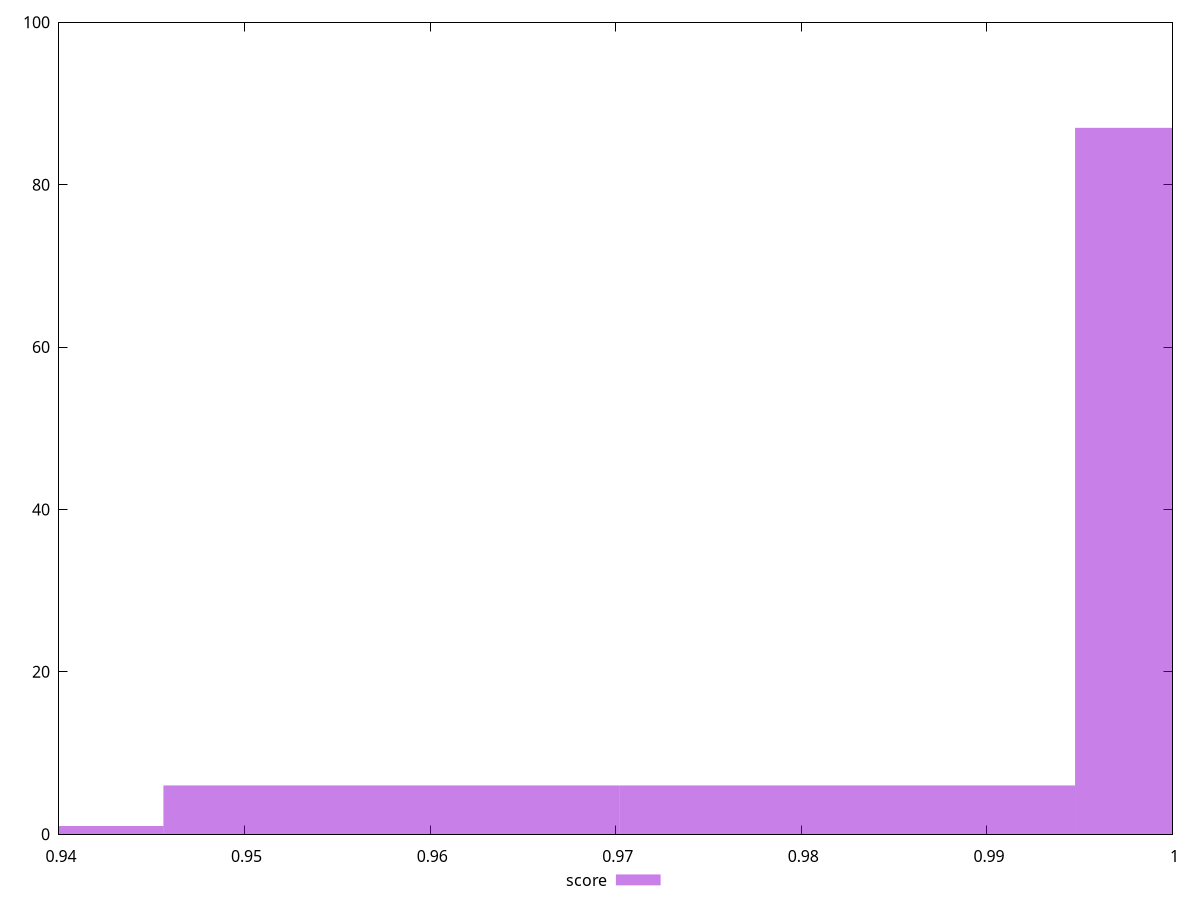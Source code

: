 reset

$score <<EOF
0.957906525219386 6
1.007029936769098 87
0.9824682309942421 6
0.93334481944453 1
EOF

set key outside below
set boxwidth 0.02456170577485605
set xrange [0.94:1]
set yrange [0:100]
set trange [0:100]
set style fill transparent solid 0.5 noborder
set terminal svg size 640, 490 enhanced background rgb 'white'
set output "reports/report_00031_2021-02-24T23-18-18.084Z/unused-css-rules/samples/card/score/histogram.svg"

plot $score title "score" with boxes

reset
